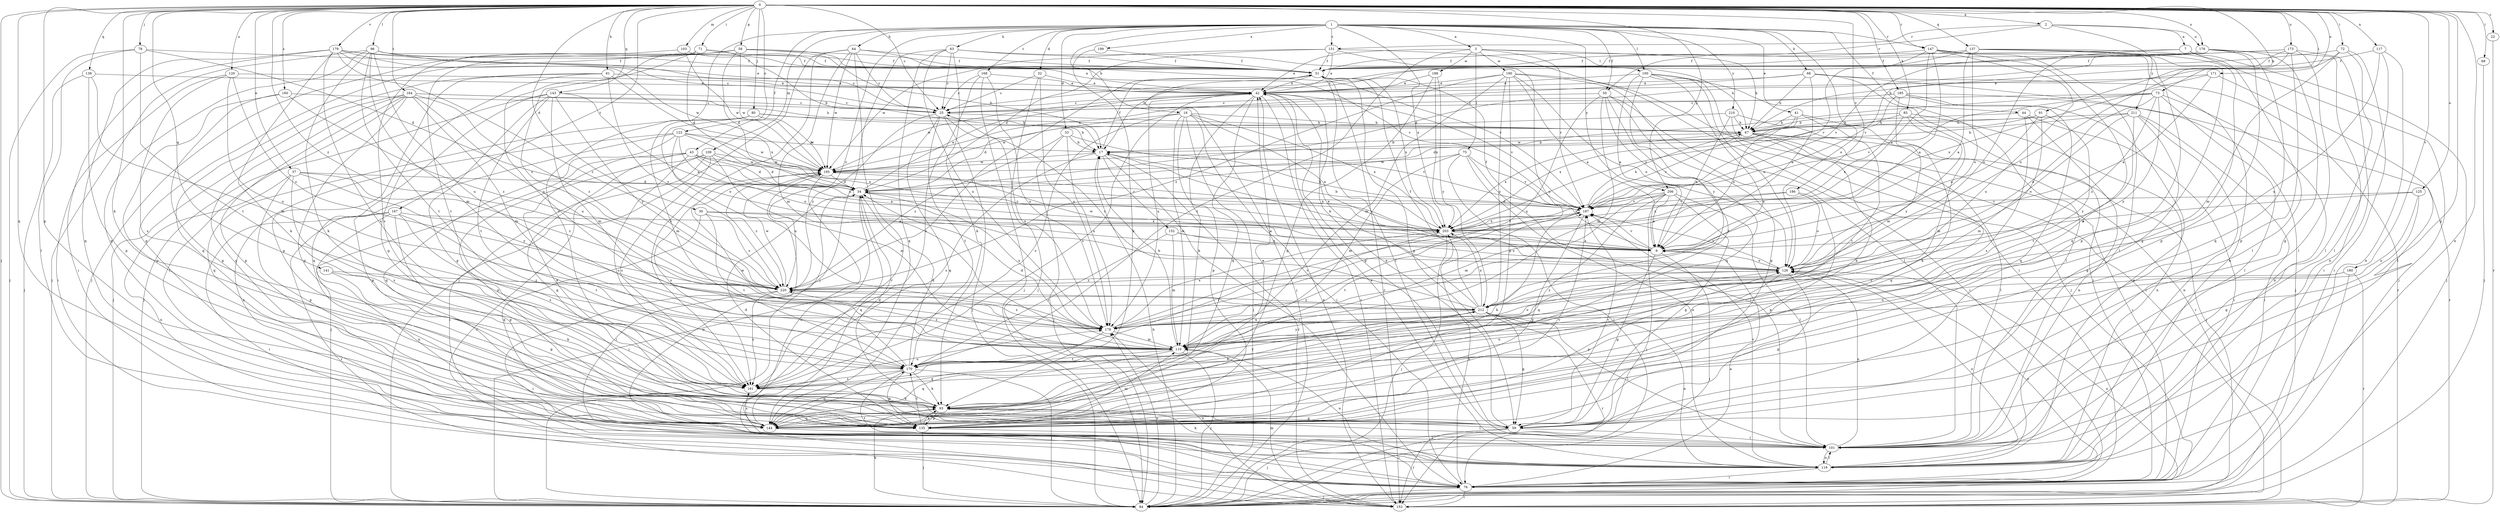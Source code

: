strict digraph  {
0;
1;
2;
3;
7;
9;
16;
17;
22;
25;
30;
32;
33;
34;
37;
41;
42;
43;
44;
50;
51;
58;
59;
61;
63;
64;
66;
67;
68;
71;
72;
73;
75;
76;
78;
80;
84;
85;
91;
93;
96;
100;
101;
103;
109;
110;
117;
118;
120;
123;
125;
126;
135;
137;
138;
141;
143;
144;
147;
151;
152;
153;
160;
161;
164;
167;
168;
170;
171;
173;
176;
178;
179;
180;
185;
186;
187;
188;
190;
195;
199;
203;
206;
210;
211;
212;
220;
0 -> 2  [label=a];
0 -> 22  [label=c];
0 -> 25  [label=c];
0 -> 30  [label=d];
0 -> 37  [label=e];
0 -> 58  [label=g];
0 -> 59  [label=g];
0 -> 61  [label=h];
0 -> 68  [label=i];
0 -> 71  [label=i];
0 -> 72  [label=i];
0 -> 73  [label=i];
0 -> 78  [label=j];
0 -> 80  [label=j];
0 -> 84  [label=j];
0 -> 85  [label=k];
0 -> 91  [label=k];
0 -> 93  [label=k];
0 -> 96  [label=l];
0 -> 103  [label=m];
0 -> 117  [label=n];
0 -> 118  [label=n];
0 -> 120  [label=o];
0 -> 123  [label=o];
0 -> 125  [label=o];
0 -> 135  [label=p];
0 -> 137  [label=q];
0 -> 138  [label=q];
0 -> 141  [label=q];
0 -> 143  [label=q];
0 -> 144  [label=q];
0 -> 147  [label=r];
0 -> 160  [label=s];
0 -> 164  [label=t];
0 -> 167  [label=t];
0 -> 171  [label=u];
0 -> 173  [label=u];
0 -> 176  [label=u];
0 -> 179  [label=v];
0 -> 180  [label=v];
0 -> 185  [label=v];
0 -> 186  [label=v];
0 -> 206  [label=y];
0 -> 220  [label=z];
1 -> 3  [label=a];
1 -> 16  [label=b];
1 -> 32  [label=d];
1 -> 33  [label=d];
1 -> 41  [label=e];
1 -> 43  [label=f];
1 -> 44  [label=f];
1 -> 50  [label=f];
1 -> 63  [label=h];
1 -> 64  [label=h];
1 -> 66  [label=h];
1 -> 100  [label=l];
1 -> 109  [label=m];
1 -> 126  [label=o];
1 -> 147  [label=r];
1 -> 151  [label=r];
1 -> 161  [label=s];
1 -> 168  [label=t];
1 -> 199  [label=x];
1 -> 203  [label=x];
1 -> 206  [label=y];
1 -> 210  [label=y];
1 -> 220  [label=z];
2 -> 7  [label=a];
2 -> 50  [label=f];
2 -> 151  [label=r];
2 -> 176  [label=u];
2 -> 211  [label=y];
3 -> 42  [label=e];
3 -> 67  [label=h];
3 -> 75  [label=i];
3 -> 100  [label=l];
3 -> 170  [label=t];
3 -> 187  [label=v];
3 -> 188  [label=w];
3 -> 190  [label=w];
7 -> 51  [label=f];
7 -> 84  [label=j];
7 -> 101  [label=l];
7 -> 187  [label=v];
9 -> 51  [label=f];
9 -> 59  [label=g];
9 -> 84  [label=j];
9 -> 126  [label=o];
9 -> 187  [label=v];
9 -> 195  [label=w];
16 -> 9  [label=a];
16 -> 34  [label=d];
16 -> 67  [label=h];
16 -> 76  [label=i];
16 -> 84  [label=j];
16 -> 110  [label=m];
16 -> 135  [label=p];
16 -> 161  [label=s];
16 -> 203  [label=x];
17 -> 51  [label=f];
17 -> 76  [label=i];
17 -> 152  [label=r];
17 -> 153  [label=r];
17 -> 161  [label=s];
17 -> 195  [label=w];
22 -> 153  [label=r];
25 -> 67  [label=h];
25 -> 84  [label=j];
25 -> 144  [label=q];
25 -> 170  [label=t];
25 -> 178  [label=u];
25 -> 220  [label=z];
30 -> 9  [label=a];
30 -> 144  [label=q];
30 -> 170  [label=t];
30 -> 203  [label=x];
30 -> 220  [label=z];
32 -> 25  [label=c];
32 -> 42  [label=e];
32 -> 84  [label=j];
32 -> 178  [label=u];
33 -> 17  [label=b];
33 -> 84  [label=j];
33 -> 178  [label=u];
33 -> 187  [label=v];
33 -> 220  [label=z];
34 -> 42  [label=e];
34 -> 76  [label=i];
34 -> 84  [label=j];
34 -> 144  [label=q];
34 -> 178  [label=u];
34 -> 187  [label=v];
37 -> 34  [label=d];
37 -> 118  [label=n];
37 -> 135  [label=p];
37 -> 161  [label=s];
37 -> 212  [label=y];
37 -> 220  [label=z];
41 -> 9  [label=a];
41 -> 67  [label=h];
41 -> 93  [label=k];
41 -> 170  [label=t];
41 -> 203  [label=x];
42 -> 25  [label=c];
42 -> 59  [label=g];
42 -> 93  [label=k];
42 -> 144  [label=q];
42 -> 153  [label=r];
42 -> 161  [label=s];
42 -> 178  [label=u];
42 -> 187  [label=v];
42 -> 195  [label=w];
43 -> 9  [label=a];
43 -> 34  [label=d];
43 -> 59  [label=g];
43 -> 84  [label=j];
43 -> 93  [label=k];
43 -> 161  [label=s];
43 -> 195  [label=w];
43 -> 203  [label=x];
44 -> 67  [label=h];
44 -> 76  [label=i];
44 -> 118  [label=n];
44 -> 161  [label=s];
50 -> 25  [label=c];
50 -> 59  [label=g];
50 -> 76  [label=i];
50 -> 110  [label=m];
50 -> 144  [label=q];
50 -> 170  [label=t];
50 -> 178  [label=u];
51 -> 42  [label=e];
51 -> 59  [label=g];
51 -> 84  [label=j];
51 -> 101  [label=l];
51 -> 153  [label=r];
51 -> 203  [label=x];
58 -> 17  [label=b];
58 -> 34  [label=d];
58 -> 51  [label=f];
58 -> 84  [label=j];
58 -> 144  [label=q];
58 -> 178  [label=u];
58 -> 187  [label=v];
58 -> 195  [label=w];
59 -> 42  [label=e];
59 -> 84  [label=j];
59 -> 101  [label=l];
59 -> 153  [label=r];
59 -> 187  [label=v];
61 -> 42  [label=e];
61 -> 59  [label=g];
61 -> 135  [label=p];
61 -> 144  [label=q];
61 -> 203  [label=x];
61 -> 220  [label=z];
63 -> 25  [label=c];
63 -> 51  [label=f];
63 -> 67  [label=h];
63 -> 84  [label=j];
63 -> 93  [label=k];
63 -> 144  [label=q];
63 -> 178  [label=u];
64 -> 25  [label=c];
64 -> 51  [label=f];
64 -> 84  [label=j];
64 -> 110  [label=m];
64 -> 153  [label=r];
64 -> 161  [label=s];
64 -> 187  [label=v];
64 -> 195  [label=w];
66 -> 9  [label=a];
66 -> 42  [label=e];
66 -> 67  [label=h];
66 -> 84  [label=j];
66 -> 101  [label=l];
66 -> 153  [label=r];
66 -> 195  [label=w];
67 -> 17  [label=b];
67 -> 76  [label=i];
67 -> 84  [label=j];
67 -> 101  [label=l];
67 -> 144  [label=q];
67 -> 187  [label=v];
67 -> 203  [label=x];
68 -> 84  [label=j];
71 -> 17  [label=b];
71 -> 34  [label=d];
71 -> 51  [label=f];
71 -> 170  [label=t];
71 -> 220  [label=z];
72 -> 51  [label=f];
72 -> 67  [label=h];
72 -> 76  [label=i];
72 -> 101  [label=l];
72 -> 110  [label=m];
73 -> 25  [label=c];
73 -> 34  [label=d];
73 -> 101  [label=l];
73 -> 118  [label=n];
73 -> 126  [label=o];
73 -> 187  [label=v];
73 -> 212  [label=y];
73 -> 220  [label=z];
75 -> 76  [label=i];
75 -> 101  [label=l];
75 -> 110  [label=m];
75 -> 118  [label=n];
75 -> 187  [label=v];
75 -> 195  [label=w];
76 -> 9  [label=a];
76 -> 84  [label=j];
76 -> 126  [label=o];
76 -> 153  [label=r];
76 -> 195  [label=w];
76 -> 203  [label=x];
78 -> 34  [label=d];
78 -> 51  [label=f];
78 -> 84  [label=j];
78 -> 101  [label=l];
78 -> 170  [label=t];
80 -> 17  [label=b];
80 -> 67  [label=h];
80 -> 110  [label=m];
80 -> 126  [label=o];
80 -> 144  [label=q];
80 -> 195  [label=w];
84 -> 17  [label=b];
84 -> 93  [label=k];
84 -> 126  [label=o];
84 -> 178  [label=u];
85 -> 67  [label=h];
85 -> 110  [label=m];
85 -> 118  [label=n];
85 -> 195  [label=w];
85 -> 203  [label=x];
85 -> 212  [label=y];
91 -> 9  [label=a];
91 -> 34  [label=d];
91 -> 67  [label=h];
91 -> 126  [label=o];
91 -> 212  [label=y];
93 -> 34  [label=d];
93 -> 59  [label=g];
93 -> 101  [label=l];
93 -> 126  [label=o];
93 -> 135  [label=p];
93 -> 144  [label=q];
96 -> 25  [label=c];
96 -> 42  [label=e];
96 -> 51  [label=f];
96 -> 84  [label=j];
96 -> 93  [label=k];
96 -> 110  [label=m];
96 -> 144  [label=q];
96 -> 170  [label=t];
96 -> 178  [label=u];
100 -> 9  [label=a];
100 -> 42  [label=e];
100 -> 76  [label=i];
100 -> 84  [label=j];
100 -> 126  [label=o];
100 -> 178  [label=u];
100 -> 212  [label=y];
101 -> 93  [label=k];
101 -> 118  [label=n];
101 -> 126  [label=o];
103 -> 51  [label=f];
103 -> 161  [label=s];
103 -> 195  [label=w];
109 -> 34  [label=d];
109 -> 76  [label=i];
109 -> 110  [label=m];
109 -> 135  [label=p];
109 -> 153  [label=r];
109 -> 161  [label=s];
109 -> 195  [label=w];
110 -> 17  [label=b];
110 -> 34  [label=d];
110 -> 84  [label=j];
110 -> 118  [label=n];
110 -> 126  [label=o];
110 -> 144  [label=q];
110 -> 170  [label=t];
110 -> 212  [label=y];
110 -> 220  [label=z];
117 -> 51  [label=f];
117 -> 101  [label=l];
117 -> 118  [label=n];
117 -> 178  [label=u];
118 -> 42  [label=e];
118 -> 76  [label=i];
118 -> 101  [label=l];
118 -> 126  [label=o];
118 -> 170  [label=t];
118 -> 187  [label=v];
120 -> 42  [label=e];
120 -> 76  [label=i];
120 -> 161  [label=s];
120 -> 178  [label=u];
120 -> 220  [label=z];
123 -> 17  [label=b];
123 -> 118  [label=n];
123 -> 126  [label=o];
123 -> 135  [label=p];
123 -> 144  [label=q];
123 -> 178  [label=u];
123 -> 195  [label=w];
123 -> 203  [label=x];
125 -> 9  [label=a];
125 -> 59  [label=g];
125 -> 178  [label=u];
125 -> 187  [label=v];
126 -> 17  [label=b];
126 -> 59  [label=g];
126 -> 135  [label=p];
126 -> 187  [label=v];
126 -> 212  [label=y];
126 -> 220  [label=z];
135 -> 34  [label=d];
135 -> 84  [label=j];
135 -> 93  [label=k];
135 -> 101  [label=l];
135 -> 110  [label=m];
135 -> 170  [label=t];
135 -> 187  [label=v];
137 -> 9  [label=a];
137 -> 17  [label=b];
137 -> 51  [label=f];
137 -> 59  [label=g];
137 -> 84  [label=j];
137 -> 126  [label=o];
137 -> 135  [label=p];
137 -> 144  [label=q];
138 -> 42  [label=e];
138 -> 84  [label=j];
138 -> 110  [label=m];
138 -> 135  [label=p];
141 -> 59  [label=g];
141 -> 93  [label=k];
141 -> 220  [label=z];
143 -> 9  [label=a];
143 -> 25  [label=c];
143 -> 59  [label=g];
143 -> 84  [label=j];
143 -> 110  [label=m];
143 -> 144  [label=q];
143 -> 170  [label=t];
143 -> 212  [label=y];
144 -> 42  [label=e];
144 -> 76  [label=i];
144 -> 161  [label=s];
147 -> 9  [label=a];
147 -> 51  [label=f];
147 -> 101  [label=l];
147 -> 118  [label=n];
147 -> 161  [label=s];
147 -> 178  [label=u];
147 -> 187  [label=v];
147 -> 203  [label=x];
151 -> 34  [label=d];
151 -> 42  [label=e];
151 -> 51  [label=f];
151 -> 76  [label=i];
151 -> 178  [label=u];
151 -> 195  [label=w];
152 -> 9  [label=a];
152 -> 110  [label=m];
152 -> 126  [label=o];
152 -> 170  [label=t];
153 -> 42  [label=e];
153 -> 110  [label=m];
153 -> 178  [label=u];
160 -> 25  [label=c];
160 -> 59  [label=g];
160 -> 135  [label=p];
160 -> 220  [label=z];
161 -> 93  [label=k];
161 -> 178  [label=u];
161 -> 212  [label=y];
164 -> 25  [label=c];
164 -> 59  [label=g];
164 -> 67  [label=h];
164 -> 84  [label=j];
164 -> 101  [label=l];
164 -> 110  [label=m];
164 -> 135  [label=p];
164 -> 144  [label=q];
164 -> 178  [label=u];
164 -> 220  [label=z];
167 -> 76  [label=i];
167 -> 118  [label=n];
167 -> 135  [label=p];
167 -> 153  [label=r];
167 -> 161  [label=s];
167 -> 170  [label=t];
167 -> 203  [label=x];
168 -> 25  [label=c];
168 -> 42  [label=e];
168 -> 84  [label=j];
168 -> 161  [label=s];
168 -> 178  [label=u];
170 -> 34  [label=d];
170 -> 84  [label=j];
170 -> 93  [label=k];
170 -> 135  [label=p];
170 -> 144  [label=q];
170 -> 161  [label=s];
170 -> 195  [label=w];
171 -> 9  [label=a];
171 -> 42  [label=e];
171 -> 101  [label=l];
171 -> 203  [label=x];
173 -> 34  [label=d];
173 -> 51  [label=f];
173 -> 101  [label=l];
173 -> 118  [label=n];
173 -> 126  [label=o];
173 -> 135  [label=p];
173 -> 187  [label=v];
176 -> 25  [label=c];
176 -> 51  [label=f];
176 -> 59  [label=g];
176 -> 76  [label=i];
176 -> 126  [label=o];
176 -> 135  [label=p];
176 -> 144  [label=q];
178 -> 110  [label=m];
178 -> 144  [label=q];
178 -> 187  [label=v];
178 -> 203  [label=x];
178 -> 220  [label=z];
179 -> 25  [label=c];
179 -> 42  [label=e];
179 -> 51  [label=f];
179 -> 76  [label=i];
179 -> 93  [label=k];
179 -> 144  [label=q];
179 -> 161  [label=s];
179 -> 195  [label=w];
179 -> 220  [label=z];
180 -> 76  [label=i];
180 -> 153  [label=r];
180 -> 178  [label=u];
180 -> 220  [label=z];
185 -> 25  [label=c];
185 -> 110  [label=m];
185 -> 118  [label=n];
185 -> 144  [label=q];
185 -> 153  [label=r];
185 -> 203  [label=x];
186 -> 126  [label=o];
186 -> 135  [label=p];
186 -> 187  [label=v];
186 -> 203  [label=x];
187 -> 17  [label=b];
187 -> 34  [label=d];
187 -> 67  [label=h];
187 -> 93  [label=k];
187 -> 135  [label=p];
187 -> 170  [label=t];
187 -> 203  [label=x];
188 -> 42  [label=e];
188 -> 144  [label=q];
188 -> 203  [label=x];
188 -> 212  [label=y];
190 -> 9  [label=a];
190 -> 42  [label=e];
190 -> 101  [label=l];
190 -> 110  [label=m];
190 -> 126  [label=o];
190 -> 135  [label=p];
190 -> 153  [label=r];
190 -> 212  [label=y];
190 -> 220  [label=z];
195 -> 34  [label=d];
195 -> 118  [label=n];
195 -> 161  [label=s];
195 -> 203  [label=x];
195 -> 220  [label=z];
199 -> 51  [label=f];
199 -> 93  [label=k];
203 -> 9  [label=a];
203 -> 17  [label=b];
203 -> 84  [label=j];
203 -> 170  [label=t];
203 -> 187  [label=v];
206 -> 9  [label=a];
206 -> 59  [label=g];
206 -> 84  [label=j];
206 -> 101  [label=l];
206 -> 110  [label=m];
206 -> 144  [label=q];
206 -> 187  [label=v];
206 -> 203  [label=x];
210 -> 9  [label=a];
210 -> 67  [label=h];
210 -> 93  [label=k];
210 -> 153  [label=r];
210 -> 195  [label=w];
211 -> 17  [label=b];
211 -> 59  [label=g];
211 -> 67  [label=h];
211 -> 76  [label=i];
211 -> 110  [label=m];
211 -> 118  [label=n];
211 -> 170  [label=t];
212 -> 25  [label=c];
212 -> 42  [label=e];
212 -> 51  [label=f];
212 -> 59  [label=g];
212 -> 93  [label=k];
212 -> 101  [label=l];
212 -> 118  [label=n];
212 -> 153  [label=r];
212 -> 178  [label=u];
212 -> 203  [label=x];
220 -> 51  [label=f];
220 -> 76  [label=i];
220 -> 161  [label=s];
220 -> 195  [label=w];
220 -> 212  [label=y];
}
